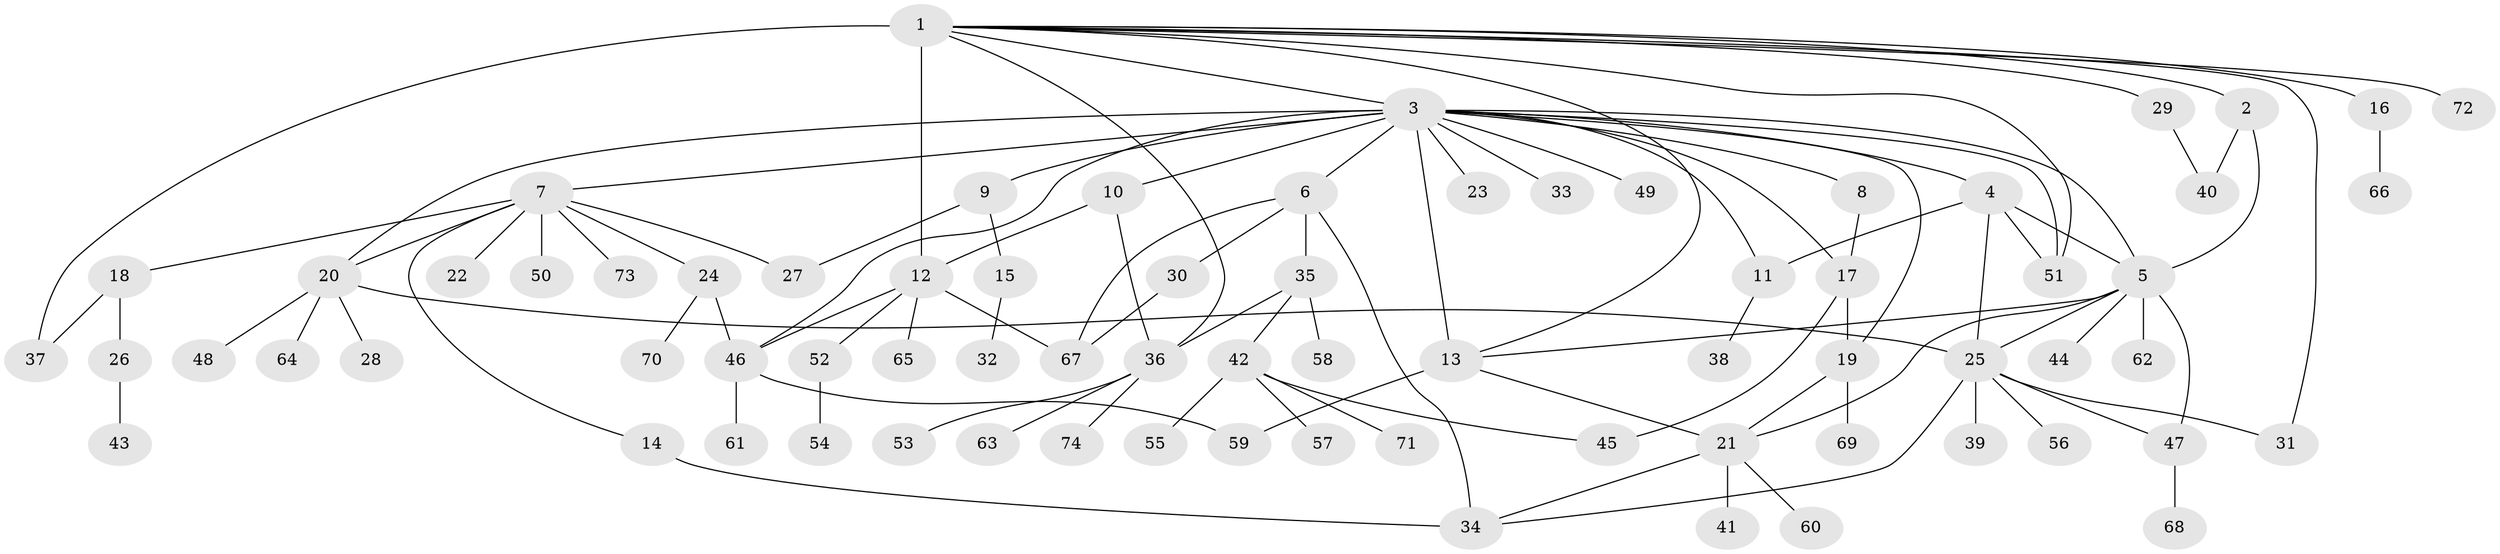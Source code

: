 // original degree distribution, {23: 0.006756756756756757, 3: 0.10135135135135136, 31: 0.006756756756756757, 7: 0.02027027027027027, 13: 0.006756756756756757, 6: 0.02702702702702703, 10: 0.006756756756756757, 4: 0.04054054054054054, 5: 0.02027027027027027, 2: 0.21621621621621623, 8: 0.006756756756756757, 1: 0.5337837837837838, 9: 0.006756756756756757}
// Generated by graph-tools (version 1.1) at 2025/35/03/09/25 02:35:21]
// undirected, 74 vertices, 104 edges
graph export_dot {
graph [start="1"]
  node [color=gray90,style=filled];
  1;
  2;
  3;
  4;
  5;
  6;
  7;
  8;
  9;
  10;
  11;
  12;
  13;
  14;
  15;
  16;
  17;
  18;
  19;
  20;
  21;
  22;
  23;
  24;
  25;
  26;
  27;
  28;
  29;
  30;
  31;
  32;
  33;
  34;
  35;
  36;
  37;
  38;
  39;
  40;
  41;
  42;
  43;
  44;
  45;
  46;
  47;
  48;
  49;
  50;
  51;
  52;
  53;
  54;
  55;
  56;
  57;
  58;
  59;
  60;
  61;
  62;
  63;
  64;
  65;
  66;
  67;
  68;
  69;
  70;
  71;
  72;
  73;
  74;
  1 -- 2 [weight=1.0];
  1 -- 3 [weight=1.0];
  1 -- 12 [weight=9.0];
  1 -- 13 [weight=1.0];
  1 -- 16 [weight=1.0];
  1 -- 29 [weight=1.0];
  1 -- 31 [weight=1.0];
  1 -- 36 [weight=1.0];
  1 -- 37 [weight=1.0];
  1 -- 51 [weight=1.0];
  1 -- 72 [weight=1.0];
  2 -- 5 [weight=1.0];
  2 -- 40 [weight=1.0];
  3 -- 4 [weight=1.0];
  3 -- 5 [weight=1.0];
  3 -- 6 [weight=1.0];
  3 -- 7 [weight=1.0];
  3 -- 8 [weight=1.0];
  3 -- 9 [weight=1.0];
  3 -- 10 [weight=1.0];
  3 -- 11 [weight=1.0];
  3 -- 13 [weight=9.0];
  3 -- 17 [weight=1.0];
  3 -- 19 [weight=1.0];
  3 -- 20 [weight=1.0];
  3 -- 23 [weight=1.0];
  3 -- 33 [weight=1.0];
  3 -- 46 [weight=1.0];
  3 -- 49 [weight=1.0];
  3 -- 51 [weight=2.0];
  4 -- 5 [weight=1.0];
  4 -- 11 [weight=1.0];
  4 -- 25 [weight=1.0];
  4 -- 51 [weight=2.0];
  5 -- 13 [weight=1.0];
  5 -- 21 [weight=1.0];
  5 -- 25 [weight=1.0];
  5 -- 44 [weight=1.0];
  5 -- 47 [weight=1.0];
  5 -- 62 [weight=4.0];
  6 -- 30 [weight=1.0];
  6 -- 34 [weight=1.0];
  6 -- 35 [weight=1.0];
  6 -- 67 [weight=1.0];
  7 -- 14 [weight=1.0];
  7 -- 18 [weight=1.0];
  7 -- 20 [weight=1.0];
  7 -- 22 [weight=1.0];
  7 -- 24 [weight=1.0];
  7 -- 27 [weight=1.0];
  7 -- 50 [weight=1.0];
  7 -- 73 [weight=1.0];
  8 -- 17 [weight=1.0];
  9 -- 15 [weight=1.0];
  9 -- 27 [weight=1.0];
  10 -- 12 [weight=1.0];
  10 -- 36 [weight=1.0];
  11 -- 38 [weight=2.0];
  12 -- 46 [weight=1.0];
  12 -- 52 [weight=1.0];
  12 -- 65 [weight=1.0];
  12 -- 67 [weight=1.0];
  13 -- 21 [weight=1.0];
  13 -- 59 [weight=1.0];
  14 -- 34 [weight=2.0];
  15 -- 32 [weight=1.0];
  16 -- 66 [weight=1.0];
  17 -- 19 [weight=1.0];
  17 -- 45 [weight=1.0];
  18 -- 26 [weight=1.0];
  18 -- 37 [weight=1.0];
  19 -- 21 [weight=1.0];
  19 -- 69 [weight=1.0];
  20 -- 25 [weight=1.0];
  20 -- 28 [weight=1.0];
  20 -- 48 [weight=1.0];
  20 -- 64 [weight=1.0];
  21 -- 34 [weight=1.0];
  21 -- 41 [weight=2.0];
  21 -- 60 [weight=1.0];
  24 -- 46 [weight=1.0];
  24 -- 70 [weight=1.0];
  25 -- 31 [weight=1.0];
  25 -- 34 [weight=1.0];
  25 -- 39 [weight=1.0];
  25 -- 47 [weight=1.0];
  25 -- 56 [weight=1.0];
  26 -- 43 [weight=1.0];
  29 -- 40 [weight=1.0];
  30 -- 67 [weight=2.0];
  35 -- 36 [weight=1.0];
  35 -- 42 [weight=1.0];
  35 -- 58 [weight=1.0];
  36 -- 53 [weight=1.0];
  36 -- 63 [weight=1.0];
  36 -- 74 [weight=1.0];
  42 -- 45 [weight=1.0];
  42 -- 55 [weight=1.0];
  42 -- 57 [weight=1.0];
  42 -- 71 [weight=1.0];
  46 -- 59 [weight=1.0];
  46 -- 61 [weight=1.0];
  47 -- 68 [weight=1.0];
  52 -- 54 [weight=2.0];
}
